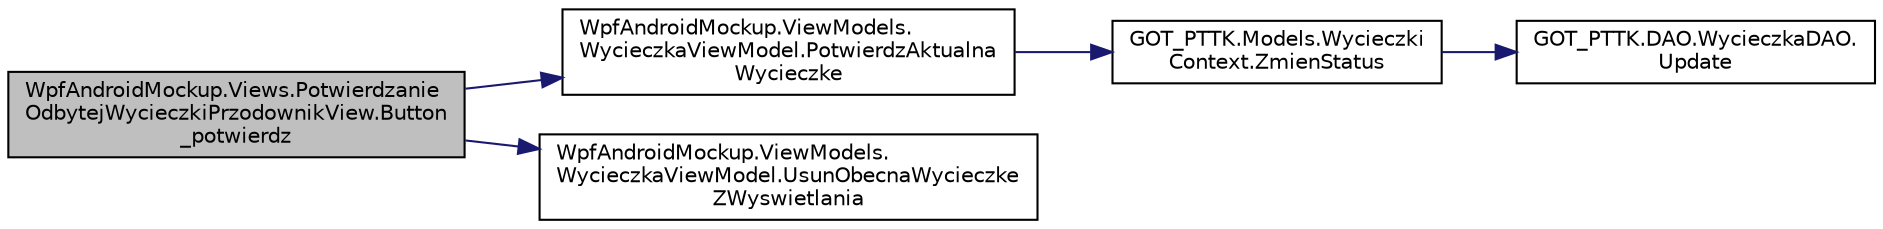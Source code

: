 digraph "WpfAndroidMockup.Views.PotwierdzanieOdbytejWycieczkiPrzodownikView.Button_potwierdz"
{
 // INTERACTIVE_SVG=YES
  edge [fontname="Helvetica",fontsize="10",labelfontname="Helvetica",labelfontsize="10"];
  node [fontname="Helvetica",fontsize="10",shape=record];
  rankdir="LR";
  Node10 [label="WpfAndroidMockup.Views.Potwierdzanie\lOdbytejWycieczkiPrzodownikView.Button\l_potwierdz",height=0.2,width=0.4,color="black", fillcolor="grey75", style="filled", fontcolor="black"];
  Node10 -> Node11 [color="midnightblue",fontsize="10",style="solid",fontname="Helvetica"];
  Node11 [label="WpfAndroidMockup.ViewModels.\lWycieczkaViewModel.PotwierdzAktualna\lWycieczke",height=0.2,width=0.4,color="black", fillcolor="white", style="filled",URL="$class_wpf_android_mockup_1_1_view_models_1_1_wycieczka_view_model.html#af596383718c2111fedb24f056ae97a88",tooltip="Zmienia w bazie status aktualnej wycieczki na potwierdzoną przez przodownika "];
  Node11 -> Node12 [color="midnightblue",fontsize="10",style="solid",fontname="Helvetica"];
  Node12 [label="GOT_PTTK.Models.Wycieczki\lContext.ZmienStatus",height=0.2,width=0.4,color="black", fillcolor="white", style="filled",URL="$class_g_o_t___p_t_t_k_1_1_models_1_1_wycieczki_context.html#a1b96a755c598a0b8e6d87d29fed1f37c",tooltip="Zmienia status wycieczki o podanym identyfikatorze i przypisuje jej przodownika, który operację wykon..."];
  Node12 -> Node13 [color="midnightblue",fontsize="10",style="solid",fontname="Helvetica"];
  Node13 [label="GOT_PTTK.DAO.WycieczkaDAO.\lUpdate",height=0.2,width=0.4,color="black", fillcolor="white", style="filled",URL="$class_g_o_t___p_t_t_k_1_1_d_a_o_1_1_wycieczka_d_a_o.html#ac6cd345cffd8b12e5efcd439e3818ebf"];
  Node10 -> Node14 [color="midnightblue",fontsize="10",style="solid",fontname="Helvetica"];
  Node14 [label="WpfAndroidMockup.ViewModels.\lWycieczkaViewModel.UsunObecnaWycieczke\lZWyswietlania",height=0.2,width=0.4,color="black", fillcolor="white", style="filled",URL="$class_wpf_android_mockup_1_1_view_models_1_1_wycieczka_view_model.html#a33ba42c9b36b1dd4cd740d85a07de8f6",tooltip="usuwa aktualną wycieczkę z wyświetlania jej w list box "];
}
